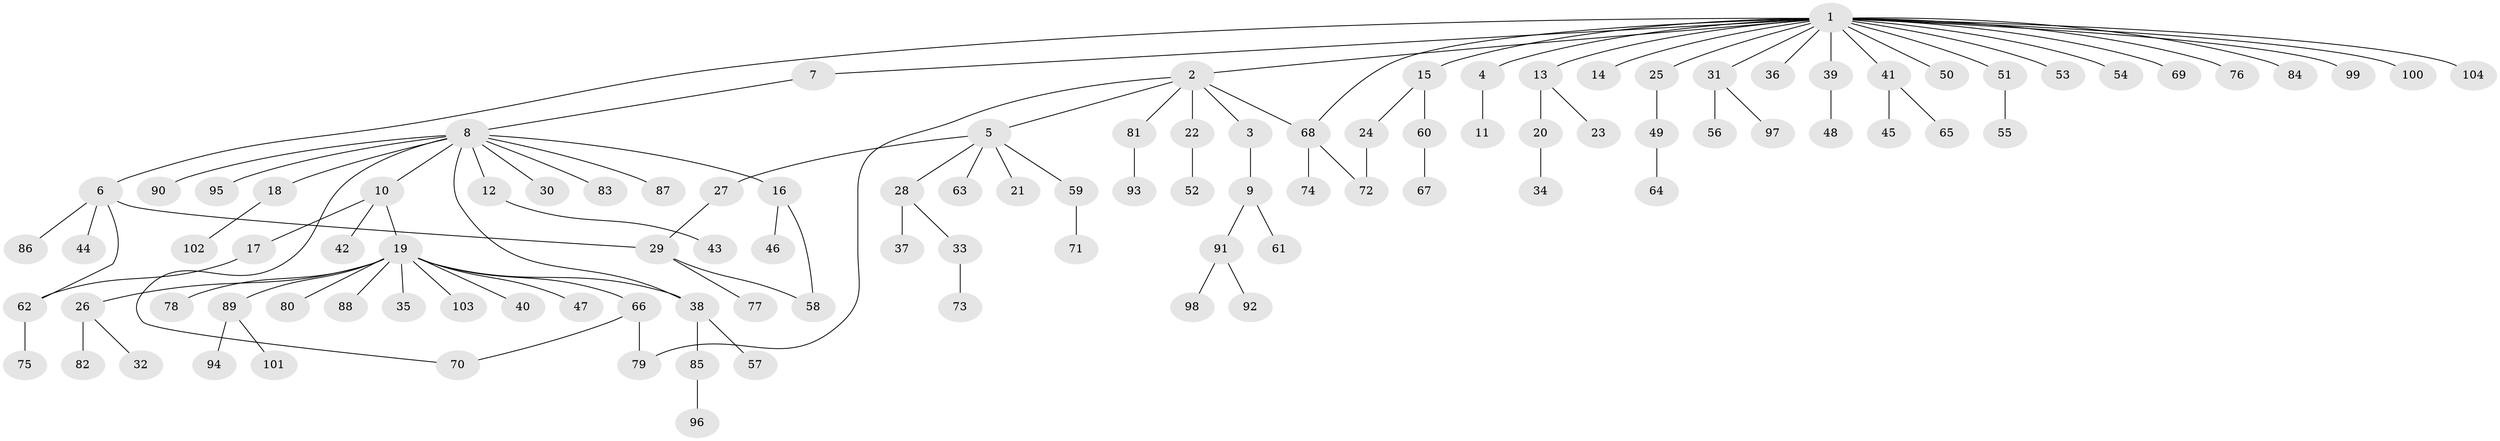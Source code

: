 // Generated by graph-tools (version 1.1) at 2025/49/03/09/25 03:49:57]
// undirected, 104 vertices, 111 edges
graph export_dot {
graph [start="1"]
  node [color=gray90,style=filled];
  1;
  2;
  3;
  4;
  5;
  6;
  7;
  8;
  9;
  10;
  11;
  12;
  13;
  14;
  15;
  16;
  17;
  18;
  19;
  20;
  21;
  22;
  23;
  24;
  25;
  26;
  27;
  28;
  29;
  30;
  31;
  32;
  33;
  34;
  35;
  36;
  37;
  38;
  39;
  40;
  41;
  42;
  43;
  44;
  45;
  46;
  47;
  48;
  49;
  50;
  51;
  52;
  53;
  54;
  55;
  56;
  57;
  58;
  59;
  60;
  61;
  62;
  63;
  64;
  65;
  66;
  67;
  68;
  69;
  70;
  71;
  72;
  73;
  74;
  75;
  76;
  77;
  78;
  79;
  80;
  81;
  82;
  83;
  84;
  85;
  86;
  87;
  88;
  89;
  90;
  91;
  92;
  93;
  94;
  95;
  96;
  97;
  98;
  99;
  100;
  101;
  102;
  103;
  104;
  1 -- 2;
  1 -- 4;
  1 -- 6;
  1 -- 7;
  1 -- 13;
  1 -- 14;
  1 -- 15;
  1 -- 25;
  1 -- 31;
  1 -- 36;
  1 -- 39;
  1 -- 41;
  1 -- 50;
  1 -- 51;
  1 -- 53;
  1 -- 54;
  1 -- 68;
  1 -- 69;
  1 -- 76;
  1 -- 84;
  1 -- 99;
  1 -- 100;
  1 -- 104;
  2 -- 3;
  2 -- 5;
  2 -- 22;
  2 -- 68;
  2 -- 79;
  2 -- 81;
  3 -- 9;
  4 -- 11;
  5 -- 21;
  5 -- 27;
  5 -- 28;
  5 -- 59;
  5 -- 63;
  6 -- 29;
  6 -- 44;
  6 -- 62;
  6 -- 86;
  7 -- 8;
  8 -- 10;
  8 -- 12;
  8 -- 16;
  8 -- 18;
  8 -- 30;
  8 -- 38;
  8 -- 70;
  8 -- 83;
  8 -- 87;
  8 -- 90;
  8 -- 95;
  9 -- 61;
  9 -- 91;
  10 -- 17;
  10 -- 19;
  10 -- 42;
  12 -- 43;
  13 -- 20;
  13 -- 23;
  15 -- 24;
  15 -- 60;
  16 -- 46;
  16 -- 58;
  17 -- 62;
  18 -- 102;
  19 -- 26;
  19 -- 35;
  19 -- 38;
  19 -- 40;
  19 -- 47;
  19 -- 66;
  19 -- 78;
  19 -- 80;
  19 -- 88;
  19 -- 89;
  19 -- 103;
  20 -- 34;
  22 -- 52;
  24 -- 72;
  25 -- 49;
  26 -- 32;
  26 -- 82;
  27 -- 29;
  28 -- 33;
  28 -- 37;
  29 -- 58;
  29 -- 77;
  31 -- 56;
  31 -- 97;
  33 -- 73;
  38 -- 57;
  38 -- 85;
  39 -- 48;
  41 -- 45;
  41 -- 65;
  49 -- 64;
  51 -- 55;
  59 -- 71;
  60 -- 67;
  62 -- 75;
  66 -- 70;
  66 -- 79;
  68 -- 72;
  68 -- 74;
  81 -- 93;
  85 -- 96;
  89 -- 94;
  89 -- 101;
  91 -- 92;
  91 -- 98;
}
